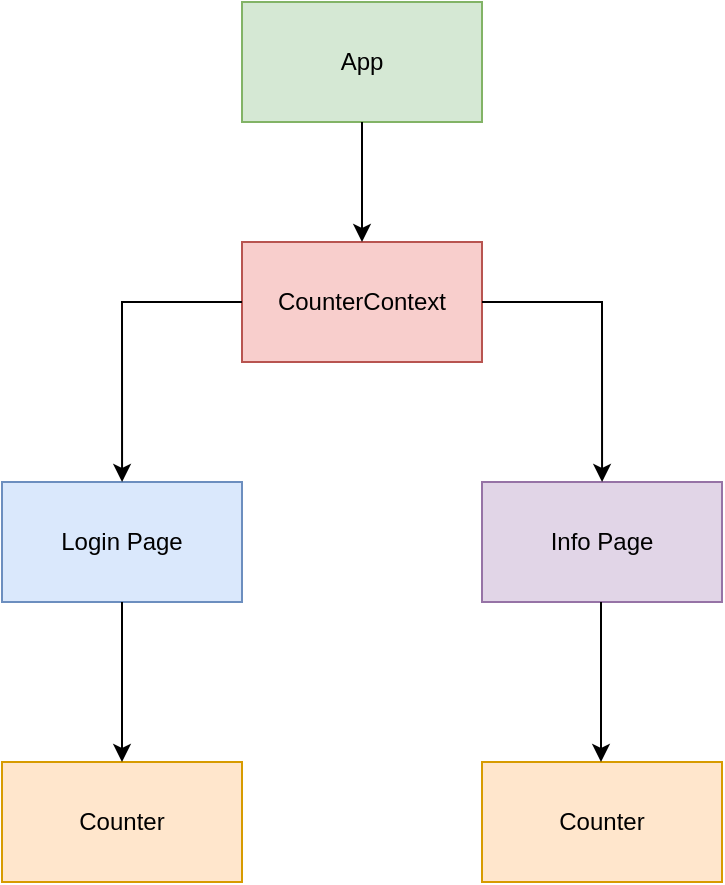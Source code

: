 <mxfile version="16.5.6" type="device"><diagram id="Bco-yFt7CQJ8b_ltB1e2" name="Page-1"><mxGraphModel dx="592" dy="398" grid="1" gridSize="10" guides="1" tooltips="1" connect="1" arrows="1" fold="1" page="1" pageScale="1" pageWidth="850" pageHeight="1100" math="0" shadow="0"><root><mxCell id="0"/><mxCell id="1" parent="0"/><mxCell id="Obyx1sEMqrNt4l4FwlUx-1" value="CounterContext" style="rounded=0;whiteSpace=wrap;html=1;fillColor=#f8cecc;strokeColor=#b85450;" parent="1" vertex="1"><mxGeometry x="400" y="220" width="120" height="60" as="geometry"/></mxCell><mxCell id="Obyx1sEMqrNt4l4FwlUx-2" value="Login Page" style="rounded=0;whiteSpace=wrap;html=1;fillColor=#dae8fc;strokeColor=#6c8ebf;" parent="1" vertex="1"><mxGeometry x="280" y="340" width="120" height="60" as="geometry"/></mxCell><mxCell id="Obyx1sEMqrNt4l4FwlUx-3" value="Info Page" style="rounded=0;whiteSpace=wrap;html=1;fillColor=#e1d5e7;strokeColor=#9673a6;" parent="1" vertex="1"><mxGeometry x="520" y="340" width="120" height="60" as="geometry"/></mxCell><mxCell id="Obyx1sEMqrNt4l4FwlUx-4" value="Counter" style="rounded=0;whiteSpace=wrap;html=1;fillColor=#ffe6cc;strokeColor=#d79b00;" parent="1" vertex="1"><mxGeometry x="280" y="480" width="120" height="60" as="geometry"/></mxCell><mxCell id="Obyx1sEMqrNt4l4FwlUx-5" value="Counter" style="rounded=0;whiteSpace=wrap;html=1;fillColor=#ffe6cc;strokeColor=#d79b00;" parent="1" vertex="1"><mxGeometry x="520" y="480" width="120" height="60" as="geometry"/></mxCell><mxCell id="Obyx1sEMqrNt4l4FwlUx-10" value="" style="endArrow=classic;html=1;rounded=0;entryX=0.417;entryY=0;entryDx=0;entryDy=0;entryPerimeter=0;exitX=1;exitY=0.5;exitDx=0;exitDy=0;" parent="1" source="Obyx1sEMqrNt4l4FwlUx-1" edge="1"><mxGeometry width="50" height="50" relative="1" as="geometry"><mxPoint x="650" y="250" as="sourcePoint"/><mxPoint x="580.04" y="340" as="targetPoint"/><Array as="points"><mxPoint x="580" y="250"/></Array></mxGeometry></mxCell><mxCell id="Obyx1sEMqrNt4l4FwlUx-13" value="" style="endArrow=classic;html=1;rounded=0;entryX=0.417;entryY=0;entryDx=0;entryDy=0;entryPerimeter=0;exitX=0;exitY=0.5;exitDx=0;exitDy=0;" parent="1" source="Obyx1sEMqrNt4l4FwlUx-1" edge="1"><mxGeometry width="50" height="50" relative="1" as="geometry"><mxPoint x="280" y="250" as="sourcePoint"/><mxPoint x="340.04" y="340" as="targetPoint"/><Array as="points"><mxPoint x="340" y="250"/></Array></mxGeometry></mxCell><mxCell id="Obyx1sEMqrNt4l4FwlUx-14" value="" style="endArrow=classic;html=1;rounded=0;exitX=0.5;exitY=1;exitDx=0;exitDy=0;entryX=0.5;entryY=0;entryDx=0;entryDy=0;" parent="1" source="Obyx1sEMqrNt4l4FwlUx-2" target="Obyx1sEMqrNt4l4FwlUx-4" edge="1"><mxGeometry width="50" height="50" relative="1" as="geometry"><mxPoint x="380" y="550" as="sourcePoint"/><mxPoint x="430" y="500" as="targetPoint"/></mxGeometry></mxCell><mxCell id="Obyx1sEMqrNt4l4FwlUx-16" value="" style="endArrow=classic;html=1;rounded=0;exitX=0.5;exitY=1;exitDx=0;exitDy=0;entryX=0.5;entryY=0;entryDx=0;entryDy=0;" parent="1" edge="1"><mxGeometry width="50" height="50" relative="1" as="geometry"><mxPoint x="579.5" y="400" as="sourcePoint"/><mxPoint x="579.5" y="480" as="targetPoint"/></mxGeometry></mxCell><mxCell id="NPnhFNR4Y4DQD-q_MzUj-11" value="App" style="rounded=0;whiteSpace=wrap;html=1;fillColor=#d5e8d4;strokeColor=#82b366;" vertex="1" parent="1"><mxGeometry x="400" y="100" width="120" height="60" as="geometry"/></mxCell><mxCell id="NPnhFNR4Y4DQD-q_MzUj-12" value="" style="endArrow=classic;html=1;rounded=0;exitX=0.5;exitY=1;exitDx=0;exitDy=0;entryX=0.5;entryY=0;entryDx=0;entryDy=0;" edge="1" parent="1" source="NPnhFNR4Y4DQD-q_MzUj-11" target="Obyx1sEMqrNt4l4FwlUx-1"><mxGeometry width="50" height="50" relative="1" as="geometry"><mxPoint x="500" y="320" as="sourcePoint"/><mxPoint x="550" y="270" as="targetPoint"/></mxGeometry></mxCell></root></mxGraphModel></diagram></mxfile>